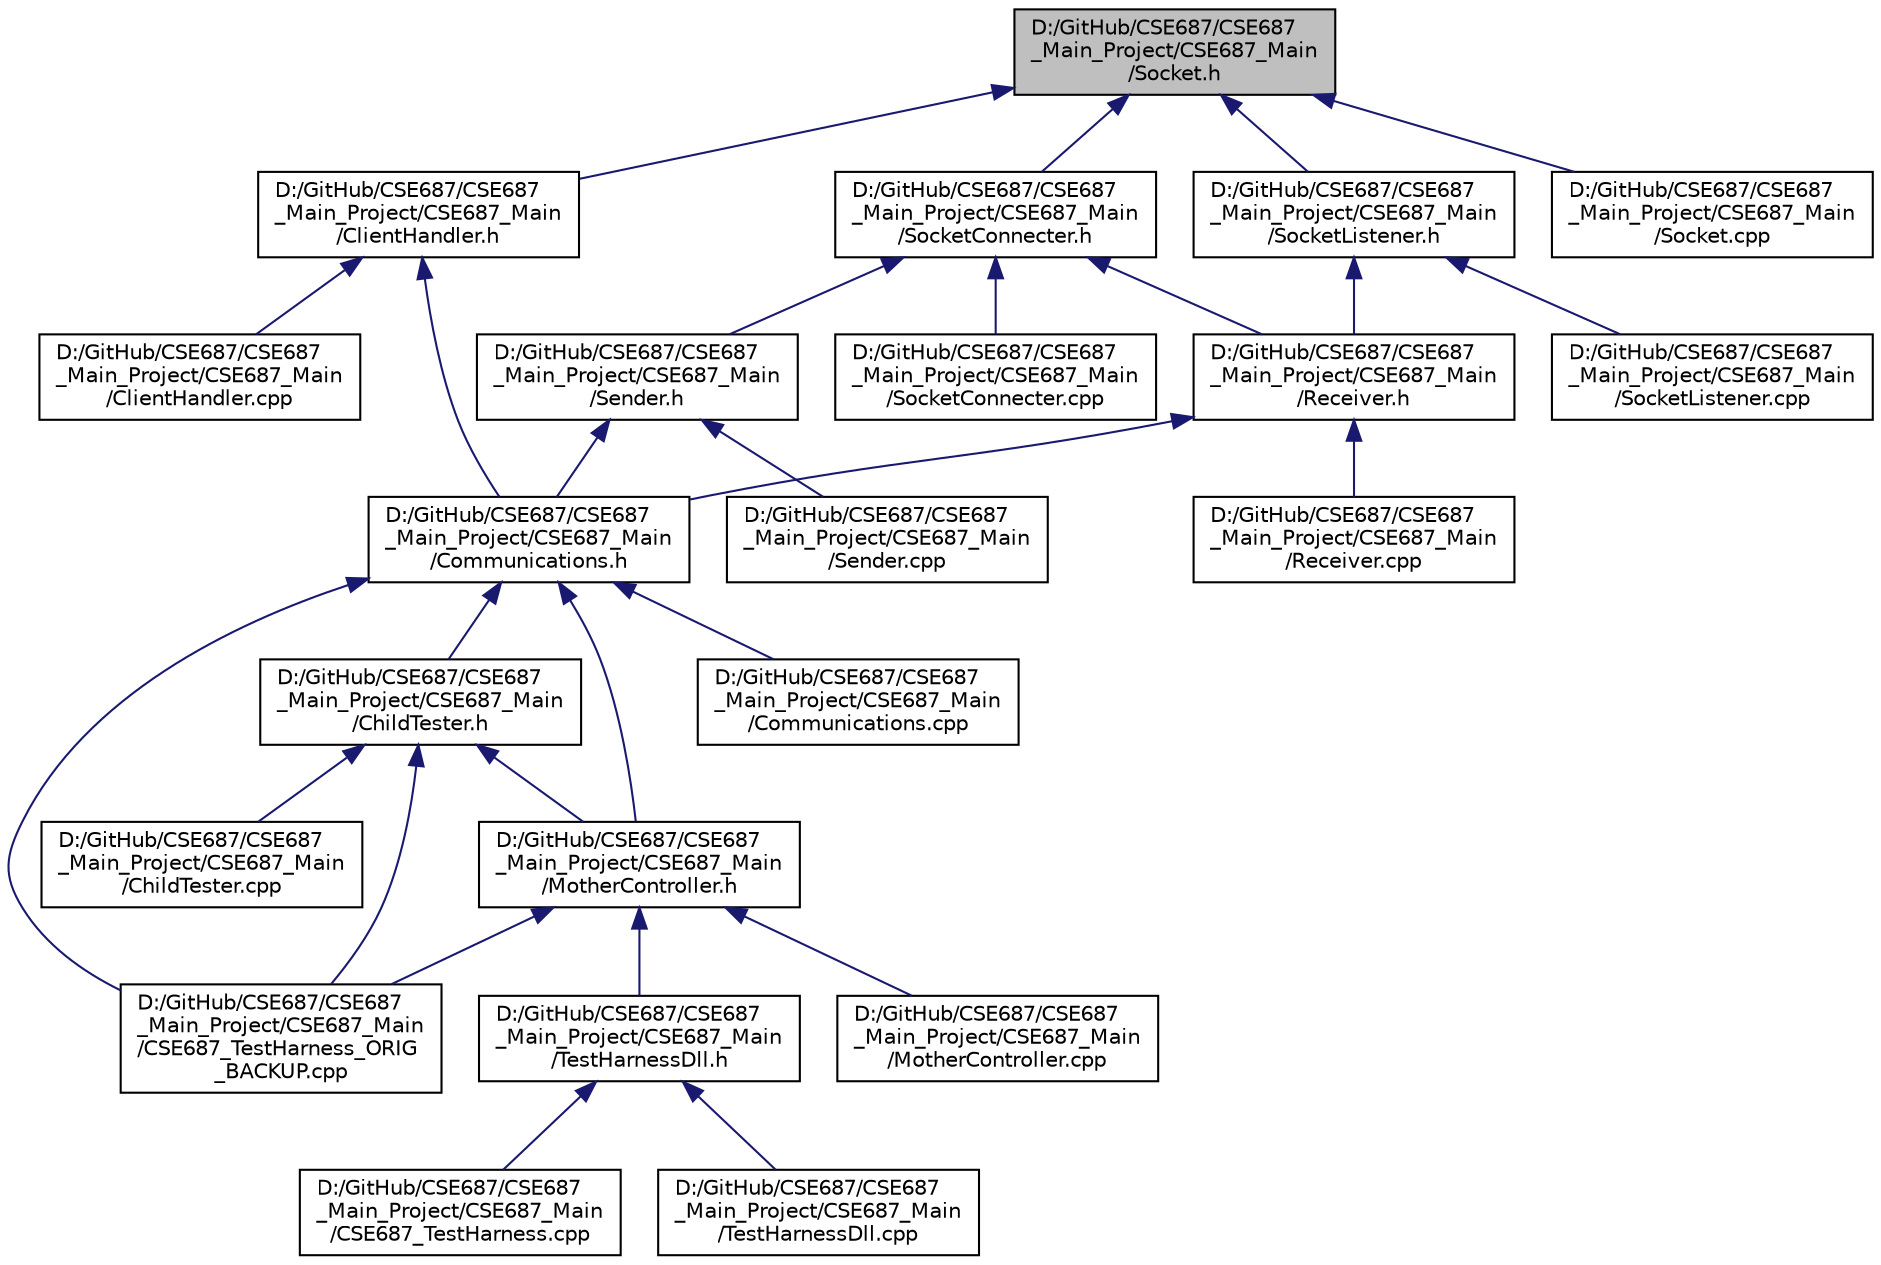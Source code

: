 digraph "D:/GitHub/CSE687/CSE687_Main_Project/CSE687_Main/Socket.h"
{
 // LATEX_PDF_SIZE
  edge [fontname="Helvetica",fontsize="10",labelfontname="Helvetica",labelfontsize="10"];
  node [fontname="Helvetica",fontsize="10",shape=record];
  Node1 [label="D:/GitHub/CSE687/CSE687\l_Main_Project/CSE687_Main\l/Socket.h",height=0.2,width=0.4,color="black", fillcolor="grey75", style="filled", fontcolor="black",tooltip=" "];
  Node1 -> Node2 [dir="back",color="midnightblue",fontsize="10",style="solid"];
  Node2 [label="D:/GitHub/CSE687/CSE687\l_Main_Project/CSE687_Main\l/ClientHandler.h",height=0.2,width=0.4,color="black", fillcolor="white", style="filled",URL="$_client_handler_8h.html",tooltip=" "];
  Node2 -> Node3 [dir="back",color="midnightblue",fontsize="10",style="solid"];
  Node3 [label="D:/GitHub/CSE687/CSE687\l_Main_Project/CSE687_Main\l/ClientHandler.cpp",height=0.2,width=0.4,color="black", fillcolor="white", style="filled",URL="$_client_handler_8cpp.html",tooltip=" "];
  Node2 -> Node4 [dir="back",color="midnightblue",fontsize="10",style="solid"];
  Node4 [label="D:/GitHub/CSE687/CSE687\l_Main_Project/CSE687_Main\l/Communications.h",height=0.2,width=0.4,color="black", fillcolor="white", style="filled",URL="$_communications_8h.html",tooltip=" "];
  Node4 -> Node5 [dir="back",color="midnightblue",fontsize="10",style="solid"];
  Node5 [label="D:/GitHub/CSE687/CSE687\l_Main_Project/CSE687_Main\l/ChildTester.h",height=0.2,width=0.4,color="black", fillcolor="white", style="filled",URL="$_child_tester_8h.html",tooltip=" "];
  Node5 -> Node6 [dir="back",color="midnightblue",fontsize="10",style="solid"];
  Node6 [label="D:/GitHub/CSE687/CSE687\l_Main_Project/CSE687_Main\l/ChildTester.cpp",height=0.2,width=0.4,color="black", fillcolor="white", style="filled",URL="$_child_tester_8cpp.html",tooltip=" "];
  Node5 -> Node7 [dir="back",color="midnightblue",fontsize="10",style="solid"];
  Node7 [label="D:/GitHub/CSE687/CSE687\l_Main_Project/CSE687_Main\l/CSE687_TestHarness_ORIG\l_BACKUP.cpp",height=0.2,width=0.4,color="black", fillcolor="white", style="filled",URL="$_c_s_e687___test_harness___o_r_i_g___b_a_c_k_u_p_8cpp.html",tooltip=" "];
  Node5 -> Node8 [dir="back",color="midnightblue",fontsize="10",style="solid"];
  Node8 [label="D:/GitHub/CSE687/CSE687\l_Main_Project/CSE687_Main\l/MotherController.h",height=0.2,width=0.4,color="black", fillcolor="white", style="filled",URL="$_mother_controller_8h.html",tooltip=" "];
  Node8 -> Node7 [dir="back",color="midnightblue",fontsize="10",style="solid"];
  Node8 -> Node9 [dir="back",color="midnightblue",fontsize="10",style="solid"];
  Node9 [label="D:/GitHub/CSE687/CSE687\l_Main_Project/CSE687_Main\l/MotherController.cpp",height=0.2,width=0.4,color="black", fillcolor="white", style="filled",URL="$_mother_controller_8cpp.html",tooltip=" "];
  Node8 -> Node10 [dir="back",color="midnightblue",fontsize="10",style="solid"];
  Node10 [label="D:/GitHub/CSE687/CSE687\l_Main_Project/CSE687_Main\l/TestHarnessDll.h",height=0.2,width=0.4,color="black", fillcolor="white", style="filled",URL="$_test_harness_dll_8h.html",tooltip=" "];
  Node10 -> Node11 [dir="back",color="midnightblue",fontsize="10",style="solid"];
  Node11 [label="D:/GitHub/CSE687/CSE687\l_Main_Project/CSE687_Main\l/CSE687_TestHarness.cpp",height=0.2,width=0.4,color="black", fillcolor="white", style="filled",URL="$_c_s_e687___test_harness_8cpp.html",tooltip=" "];
  Node10 -> Node12 [dir="back",color="midnightblue",fontsize="10",style="solid"];
  Node12 [label="D:/GitHub/CSE687/CSE687\l_Main_Project/CSE687_Main\l/TestHarnessDll.cpp",height=0.2,width=0.4,color="black", fillcolor="white", style="filled",URL="$_test_harness_dll_8cpp.html",tooltip=" "];
  Node4 -> Node13 [dir="back",color="midnightblue",fontsize="10",style="solid"];
  Node13 [label="D:/GitHub/CSE687/CSE687\l_Main_Project/CSE687_Main\l/Communications.cpp",height=0.2,width=0.4,color="black", fillcolor="white", style="filled",URL="$_communications_8cpp.html",tooltip=" "];
  Node4 -> Node7 [dir="back",color="midnightblue",fontsize="10",style="solid"];
  Node4 -> Node8 [dir="back",color="midnightblue",fontsize="10",style="solid"];
  Node1 -> Node14 [dir="back",color="midnightblue",fontsize="10",style="solid"];
  Node14 [label="D:/GitHub/CSE687/CSE687\l_Main_Project/CSE687_Main\l/Socket.cpp",height=0.2,width=0.4,color="black", fillcolor="white", style="filled",URL="$_socket_8cpp.html",tooltip=" "];
  Node1 -> Node15 [dir="back",color="midnightblue",fontsize="10",style="solid"];
  Node15 [label="D:/GitHub/CSE687/CSE687\l_Main_Project/CSE687_Main\l/SocketConnecter.h",height=0.2,width=0.4,color="black", fillcolor="white", style="filled",URL="$_socket_connecter_8h.html",tooltip=" "];
  Node15 -> Node16 [dir="back",color="midnightblue",fontsize="10",style="solid"];
  Node16 [label="D:/GitHub/CSE687/CSE687\l_Main_Project/CSE687_Main\l/Receiver.h",height=0.2,width=0.4,color="black", fillcolor="white", style="filled",URL="$_receiver_8h.html",tooltip=" "];
  Node16 -> Node4 [dir="back",color="midnightblue",fontsize="10",style="solid"];
  Node16 -> Node17 [dir="back",color="midnightblue",fontsize="10",style="solid"];
  Node17 [label="D:/GitHub/CSE687/CSE687\l_Main_Project/CSE687_Main\l/Receiver.cpp",height=0.2,width=0.4,color="black", fillcolor="white", style="filled",URL="$_receiver_8cpp.html",tooltip=" "];
  Node15 -> Node18 [dir="back",color="midnightblue",fontsize="10",style="solid"];
  Node18 [label="D:/GitHub/CSE687/CSE687\l_Main_Project/CSE687_Main\l/Sender.h",height=0.2,width=0.4,color="black", fillcolor="white", style="filled",URL="$_sender_8h.html",tooltip=" "];
  Node18 -> Node4 [dir="back",color="midnightblue",fontsize="10",style="solid"];
  Node18 -> Node19 [dir="back",color="midnightblue",fontsize="10",style="solid"];
  Node19 [label="D:/GitHub/CSE687/CSE687\l_Main_Project/CSE687_Main\l/Sender.cpp",height=0.2,width=0.4,color="black", fillcolor="white", style="filled",URL="$_sender_8cpp.html",tooltip=" "];
  Node15 -> Node20 [dir="back",color="midnightblue",fontsize="10",style="solid"];
  Node20 [label="D:/GitHub/CSE687/CSE687\l_Main_Project/CSE687_Main\l/SocketConnecter.cpp",height=0.2,width=0.4,color="black", fillcolor="white", style="filled",URL="$_socket_connecter_8cpp.html",tooltip=" "];
  Node1 -> Node21 [dir="back",color="midnightblue",fontsize="10",style="solid"];
  Node21 [label="D:/GitHub/CSE687/CSE687\l_Main_Project/CSE687_Main\l/SocketListener.h",height=0.2,width=0.4,color="black", fillcolor="white", style="filled",URL="$_socket_listener_8h.html",tooltip=" "];
  Node21 -> Node16 [dir="back",color="midnightblue",fontsize="10",style="solid"];
  Node21 -> Node22 [dir="back",color="midnightblue",fontsize="10",style="solid"];
  Node22 [label="D:/GitHub/CSE687/CSE687\l_Main_Project/CSE687_Main\l/SocketListener.cpp",height=0.2,width=0.4,color="black", fillcolor="white", style="filled",URL="$_socket_listener_8cpp.html",tooltip=" "];
}
